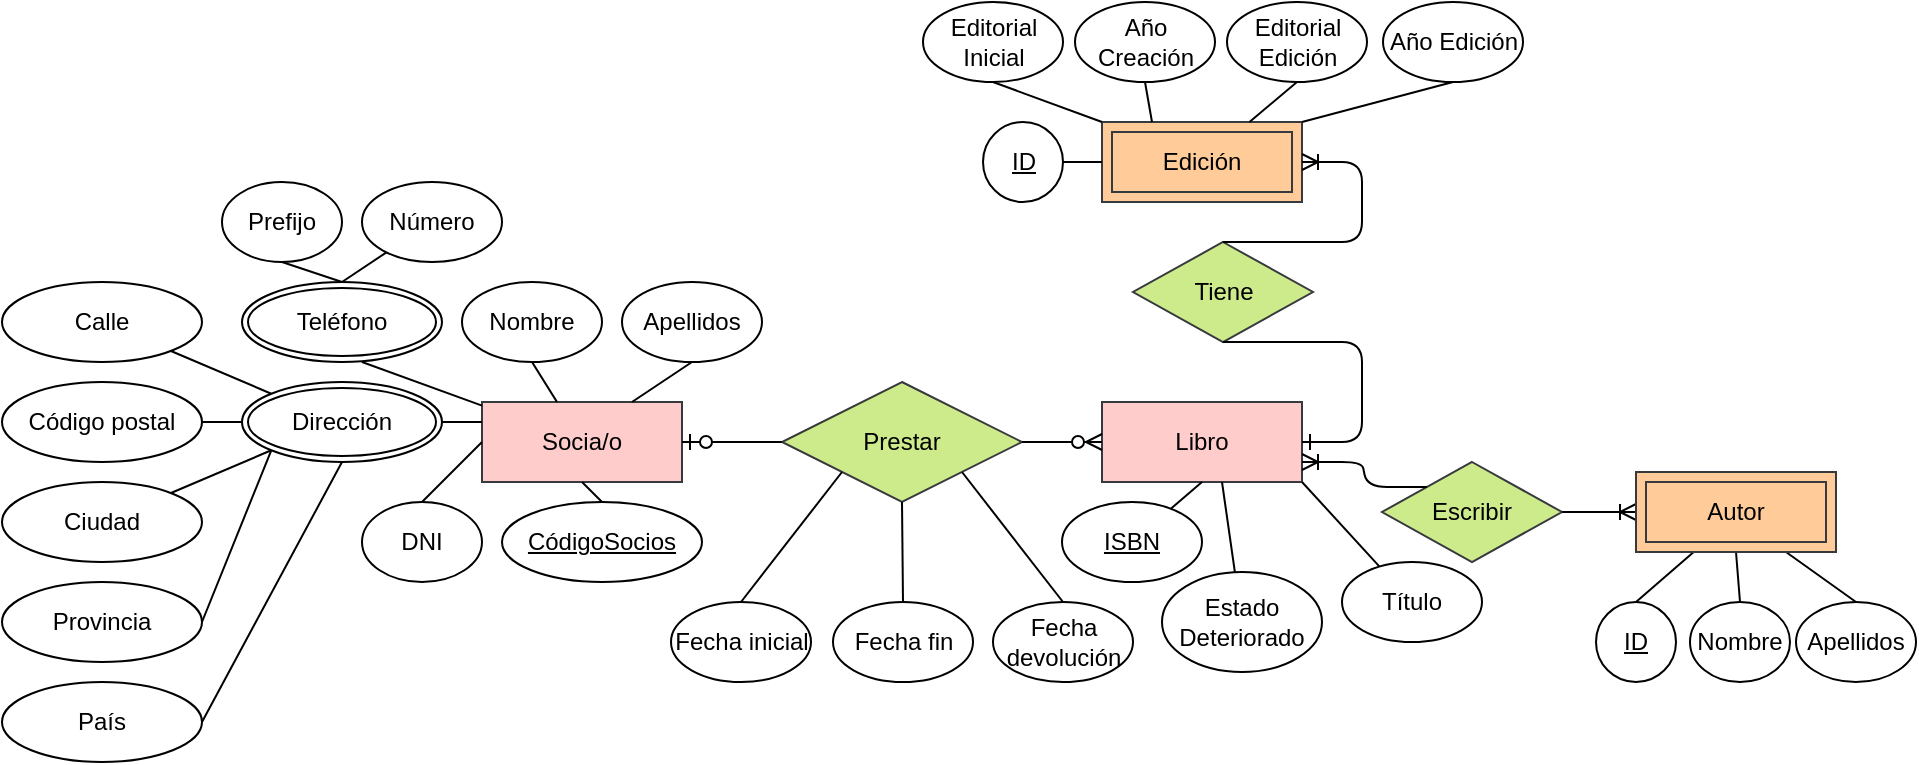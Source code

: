 <mxfile version="14.7.0" type="device"><diagram id="PkjoIu-fg4gfx64smaWJ" name="Page-1"><mxGraphModel dx="786" dy="365" grid="1" gridSize="10" guides="1" tooltips="1" connect="1" arrows="1" fold="1" page="1" pageScale="1" pageWidth="827" pageHeight="1169" math="0" shadow="0"><root><mxCell id="0"/><mxCell id="1" parent="0"/><mxCell id="cCmnmLt3aLhXC3DxUWEb-1" value="Socia/o" style="whiteSpace=wrap;html=1;align=center;fillColor=#ffcccc;strokeColor=#36393d;" vertex="1" parent="1"><mxGeometry x="270" y="230" width="100" height="40" as="geometry"/></mxCell><mxCell id="cCmnmLt3aLhXC3DxUWEb-2" value="CódigoSocios" style="ellipse;whiteSpace=wrap;html=1;align=center;fontStyle=4;" vertex="1" parent="1"><mxGeometry x="280" y="280" width="100" height="40" as="geometry"/></mxCell><mxCell id="cCmnmLt3aLhXC3DxUWEb-3" value="DNI" style="ellipse;whiteSpace=wrap;html=1;align=center;" vertex="1" parent="1"><mxGeometry x="210" y="280" width="60" height="40" as="geometry"/></mxCell><mxCell id="cCmnmLt3aLhXC3DxUWEb-6" value="Nombre" style="ellipse;whiteSpace=wrap;html=1;align=center;" vertex="1" parent="1"><mxGeometry x="260" y="170" width="70" height="40" as="geometry"/></mxCell><mxCell id="cCmnmLt3aLhXC3DxUWEb-7" value="Apellidos" style="ellipse;whiteSpace=wrap;html=1;align=center;" vertex="1" parent="1"><mxGeometry x="340" y="170" width="70" height="40" as="geometry"/></mxCell><mxCell id="cCmnmLt3aLhXC3DxUWEb-8" value="Dirección" style="ellipse;shape=doubleEllipse;margin=3;whiteSpace=wrap;html=1;align=center;" vertex="1" parent="1"><mxGeometry x="150" y="220" width="100" height="40" as="geometry"/></mxCell><mxCell id="cCmnmLt3aLhXC3DxUWEb-9" value="Teléfono" style="ellipse;shape=doubleEllipse;margin=3;whiteSpace=wrap;html=1;align=center;" vertex="1" parent="1"><mxGeometry x="150" y="170" width="100" height="40" as="geometry"/></mxCell><mxCell id="cCmnmLt3aLhXC3DxUWEb-11" value="Calle" style="ellipse;whiteSpace=wrap;html=1;align=center;" vertex="1" parent="1"><mxGeometry x="30" y="170" width="100" height="40" as="geometry"/></mxCell><mxCell id="cCmnmLt3aLhXC3DxUWEb-12" value="Código postal" style="ellipse;whiteSpace=wrap;html=1;align=center;" vertex="1" parent="1"><mxGeometry x="30" y="220" width="100" height="40" as="geometry"/></mxCell><mxCell id="cCmnmLt3aLhXC3DxUWEb-13" value="Ciudad" style="ellipse;whiteSpace=wrap;html=1;align=center;" vertex="1" parent="1"><mxGeometry x="30" y="270" width="100" height="40" as="geometry"/></mxCell><mxCell id="cCmnmLt3aLhXC3DxUWEb-14" value="Provincia" style="ellipse;whiteSpace=wrap;html=1;align=center;" vertex="1" parent="1"><mxGeometry x="30" y="320" width="100" height="40" as="geometry"/></mxCell><mxCell id="cCmnmLt3aLhXC3DxUWEb-15" value="País" style="ellipse;whiteSpace=wrap;html=1;align=center;" vertex="1" parent="1"><mxGeometry x="30" y="370" width="100" height="40" as="geometry"/></mxCell><mxCell id="cCmnmLt3aLhXC3DxUWEb-16" value="Número" style="ellipse;whiteSpace=wrap;html=1;align=center;" vertex="1" parent="1"><mxGeometry x="210" y="120" width="70" height="40" as="geometry"/></mxCell><mxCell id="cCmnmLt3aLhXC3DxUWEb-17" value="Prefijo" style="ellipse;whiteSpace=wrap;html=1;align=center;" vertex="1" parent="1"><mxGeometry x="140" y="120" width="60" height="40" as="geometry"/></mxCell><mxCell id="cCmnmLt3aLhXC3DxUWEb-19" value="" style="endArrow=none;html=1;rounded=0;entryX=0.5;entryY=0;entryDx=0;entryDy=0;exitX=0.5;exitY=1;exitDx=0;exitDy=0;" edge="1" parent="1" source="cCmnmLt3aLhXC3DxUWEb-1" target="cCmnmLt3aLhXC3DxUWEb-2"><mxGeometry relative="1" as="geometry"><mxPoint x="210" y="260" as="sourcePoint"/><mxPoint x="370" y="260" as="targetPoint"/></mxGeometry></mxCell><mxCell id="cCmnmLt3aLhXC3DxUWEb-20" value="" style="endArrow=none;html=1;rounded=0;exitX=0.5;exitY=0;exitDx=0;exitDy=0;entryX=0;entryY=0.5;entryDx=0;entryDy=0;" edge="1" parent="1" source="cCmnmLt3aLhXC3DxUWEb-3" target="cCmnmLt3aLhXC3DxUWEb-1"><mxGeometry relative="1" as="geometry"><mxPoint x="210" y="260" as="sourcePoint"/><mxPoint x="370" y="260" as="targetPoint"/></mxGeometry></mxCell><mxCell id="cCmnmLt3aLhXC3DxUWEb-21" value="" style="endArrow=none;html=1;rounded=0;exitX=0;exitY=0.25;exitDx=0;exitDy=0;" edge="1" parent="1" source="cCmnmLt3aLhXC3DxUWEb-1" target="cCmnmLt3aLhXC3DxUWEb-8"><mxGeometry relative="1" as="geometry"><mxPoint x="250" y="290" as="sourcePoint"/><mxPoint x="280" y="260" as="targetPoint"/></mxGeometry></mxCell><mxCell id="cCmnmLt3aLhXC3DxUWEb-22" value="" style="endArrow=none;html=1;rounded=0;entryX=0;entryY=0;entryDx=0;entryDy=0;" edge="1" parent="1" source="cCmnmLt3aLhXC3DxUWEb-11" target="cCmnmLt3aLhXC3DxUWEb-8"><mxGeometry relative="1" as="geometry"><mxPoint x="260" y="300" as="sourcePoint"/><mxPoint x="290" y="270" as="targetPoint"/></mxGeometry></mxCell><mxCell id="cCmnmLt3aLhXC3DxUWEb-23" value="" style="endArrow=none;html=1;rounded=0;entryX=1;entryY=0.5;entryDx=0;entryDy=0;" edge="1" parent="1" source="cCmnmLt3aLhXC3DxUWEb-8" target="cCmnmLt3aLhXC3DxUWEb-12"><mxGeometry relative="1" as="geometry"><mxPoint x="270" y="310" as="sourcePoint"/><mxPoint x="300" y="280" as="targetPoint"/></mxGeometry></mxCell><mxCell id="cCmnmLt3aLhXC3DxUWEb-24" value="" style="endArrow=none;html=1;rounded=0;entryX=0;entryY=1;entryDx=0;entryDy=0;" edge="1" parent="1" source="cCmnmLt3aLhXC3DxUWEb-13" target="cCmnmLt3aLhXC3DxUWEb-8"><mxGeometry relative="1" as="geometry"><mxPoint x="280" y="320" as="sourcePoint"/><mxPoint x="310" y="290" as="targetPoint"/></mxGeometry></mxCell><mxCell id="cCmnmLt3aLhXC3DxUWEb-25" value="" style="endArrow=none;html=1;rounded=0;exitX=1;exitY=0.5;exitDx=0;exitDy=0;entryX=0;entryY=1;entryDx=0;entryDy=0;" edge="1" parent="1" source="cCmnmLt3aLhXC3DxUWEb-14" target="cCmnmLt3aLhXC3DxUWEb-8"><mxGeometry relative="1" as="geometry"><mxPoint x="124.627" y="285.572" as="sourcePoint"/><mxPoint x="170" y="264" as="targetPoint"/></mxGeometry></mxCell><mxCell id="cCmnmLt3aLhXC3DxUWEb-26" value="" style="endArrow=none;html=1;rounded=0;entryX=0.5;entryY=1;entryDx=0;entryDy=0;exitX=1;exitY=0.5;exitDx=0;exitDy=0;" edge="1" parent="1" source="cCmnmLt3aLhXC3DxUWEb-15" target="cCmnmLt3aLhXC3DxUWEb-8"><mxGeometry relative="1" as="geometry"><mxPoint x="134.627" y="295.572" as="sourcePoint"/><mxPoint x="184.645" y="274.142" as="targetPoint"/></mxGeometry></mxCell><mxCell id="cCmnmLt3aLhXC3DxUWEb-27" value="" style="endArrow=none;html=1;rounded=0;" edge="1" parent="1" source="cCmnmLt3aLhXC3DxUWEb-1"><mxGeometry relative="1" as="geometry"><mxPoint x="144.627" y="305.572" as="sourcePoint"/><mxPoint x="210" y="210" as="targetPoint"/></mxGeometry></mxCell><mxCell id="cCmnmLt3aLhXC3DxUWEb-28" value="" style="endArrow=none;html=1;rounded=0;entryX=0.5;entryY=1;entryDx=0;entryDy=0;exitX=0.5;exitY=0;exitDx=0;exitDy=0;" edge="1" parent="1" source="cCmnmLt3aLhXC3DxUWEb-9" target="cCmnmLt3aLhXC3DxUWEb-17"><mxGeometry relative="1" as="geometry"><mxPoint x="154.627" y="315.572" as="sourcePoint"/><mxPoint x="204.645" y="294.142" as="targetPoint"/></mxGeometry></mxCell><mxCell id="cCmnmLt3aLhXC3DxUWEb-29" value="" style="endArrow=none;html=1;rounded=0;exitX=0.5;exitY=0;exitDx=0;exitDy=0;" edge="1" parent="1" source="cCmnmLt3aLhXC3DxUWEb-9" target="cCmnmLt3aLhXC3DxUWEb-16"><mxGeometry relative="1" as="geometry"><mxPoint x="164.627" y="325.572" as="sourcePoint"/><mxPoint x="214.645" y="304.142" as="targetPoint"/></mxGeometry></mxCell><mxCell id="cCmnmLt3aLhXC3DxUWEb-30" value="" style="endArrow=none;html=1;rounded=0;exitX=0.5;exitY=1;exitDx=0;exitDy=0;" edge="1" parent="1" source="cCmnmLt3aLhXC3DxUWEb-6" target="cCmnmLt3aLhXC3DxUWEb-1"><mxGeometry relative="1" as="geometry"><mxPoint x="174.627" y="335.572" as="sourcePoint"/><mxPoint x="224.645" y="314.142" as="targetPoint"/></mxGeometry></mxCell><mxCell id="cCmnmLt3aLhXC3DxUWEb-31" value="" style="endArrow=none;html=1;rounded=0;entryX=0.5;entryY=1;entryDx=0;entryDy=0;exitX=0.75;exitY=0;exitDx=0;exitDy=0;" edge="1" parent="1" source="cCmnmLt3aLhXC3DxUWEb-1" target="cCmnmLt3aLhXC3DxUWEb-7"><mxGeometry relative="1" as="geometry"><mxPoint x="184.627" y="345.572" as="sourcePoint"/><mxPoint x="234.645" y="324.142" as="targetPoint"/></mxGeometry></mxCell><mxCell id="cCmnmLt3aLhXC3DxUWEb-32" value="Libro" style="whiteSpace=wrap;html=1;align=center;fillColor=#ffcccc;strokeColor=#36393d;" vertex="1" parent="1"><mxGeometry x="580" y="230" width="100" height="40" as="geometry"/></mxCell><mxCell id="cCmnmLt3aLhXC3DxUWEb-33" value="Prestar" style="shape=rhombus;perimeter=rhombusPerimeter;whiteSpace=wrap;html=1;align=center;fillColor=#cdeb8b;strokeColor=#36393d;" vertex="1" parent="1"><mxGeometry x="420" y="220" width="120" height="60" as="geometry"/></mxCell><mxCell id="cCmnmLt3aLhXC3DxUWEb-34" value="" style="edgeStyle=entityRelationEdgeStyle;fontSize=12;html=1;endArrow=ERzeroToOne;endFill=1;exitX=0;exitY=0.5;exitDx=0;exitDy=0;entryX=1;entryY=0.5;entryDx=0;entryDy=0;" edge="1" parent="1" source="cCmnmLt3aLhXC3DxUWEb-33" target="cCmnmLt3aLhXC3DxUWEb-1"><mxGeometry width="100" height="100" relative="1" as="geometry"><mxPoint x="260" y="330" as="sourcePoint"/><mxPoint x="360" y="230" as="targetPoint"/></mxGeometry></mxCell><mxCell id="cCmnmLt3aLhXC3DxUWEb-35" value="" style="edgeStyle=entityRelationEdgeStyle;fontSize=12;html=1;endArrow=ERzeroToMany;endFill=1;exitX=1;exitY=0.5;exitDx=0;exitDy=0;" edge="1" parent="1" source="cCmnmLt3aLhXC3DxUWEb-33"><mxGeometry width="100" height="100" relative="1" as="geometry"><mxPoint x="530" y="350" as="sourcePoint"/><mxPoint x="580" y="250" as="targetPoint"/></mxGeometry></mxCell><mxCell id="cCmnmLt3aLhXC3DxUWEb-36" value="Título" style="ellipse;whiteSpace=wrap;html=1;align=center;" vertex="1" parent="1"><mxGeometry x="700" y="310" width="70" height="40" as="geometry"/></mxCell><mxCell id="cCmnmLt3aLhXC3DxUWEb-37" value="Editorial&lt;br&gt;Inicial" style="ellipse;whiteSpace=wrap;html=1;align=center;" vertex="1" parent="1"><mxGeometry x="490.5" y="30" width="70" height="40" as="geometry"/></mxCell><mxCell id="cCmnmLt3aLhXC3DxUWEb-38" value="Año Creación" style="ellipse;whiteSpace=wrap;html=1;align=center;" vertex="1" parent="1"><mxGeometry x="566.5" y="30" width="70" height="40" as="geometry"/></mxCell><mxCell id="cCmnmLt3aLhXC3DxUWEb-39" value="Año Edición" style="ellipse;whiteSpace=wrap;html=1;align=center;" vertex="1" parent="1"><mxGeometry x="720.5" y="30" width="70" height="40" as="geometry"/></mxCell><mxCell id="cCmnmLt3aLhXC3DxUWEb-40" value="Editorial Edición" style="ellipse;whiteSpace=wrap;html=1;align=center;" vertex="1" parent="1"><mxGeometry x="642.5" y="30" width="70" height="40" as="geometry"/></mxCell><mxCell id="cCmnmLt3aLhXC3DxUWEb-41" value="ISBN" style="ellipse;whiteSpace=wrap;html=1;align=center;fontStyle=4;" vertex="1" parent="1"><mxGeometry x="560" y="280" width="70" height="40" as="geometry"/></mxCell><mxCell id="cCmnmLt3aLhXC3DxUWEb-43" value="Estado Deteriorado" style="ellipse;whiteSpace=wrap;html=1;align=center;" vertex="1" parent="1"><mxGeometry x="610" y="315" width="80" height="50" as="geometry"/></mxCell><mxCell id="cCmnmLt3aLhXC3DxUWEb-45" value="Fecha inicial" style="ellipse;whiteSpace=wrap;html=1;align=center;" vertex="1" parent="1"><mxGeometry x="364.5" y="330" width="70" height="40" as="geometry"/></mxCell><mxCell id="cCmnmLt3aLhXC3DxUWEb-46" value="Fecha fin" style="ellipse;whiteSpace=wrap;html=1;align=center;" vertex="1" parent="1"><mxGeometry x="445.5" y="330" width="70" height="40" as="geometry"/></mxCell><mxCell id="cCmnmLt3aLhXC3DxUWEb-47" value="Fecha devolución" style="ellipse;whiteSpace=wrap;html=1;align=center;" vertex="1" parent="1"><mxGeometry x="525.5" y="330" width="70" height="40" as="geometry"/></mxCell><mxCell id="cCmnmLt3aLhXC3DxUWEb-49" value="" style="endArrow=none;html=1;rounded=0;exitX=0.5;exitY=0;exitDx=0;exitDy=0;entryX=0;entryY=1;entryDx=0;entryDy=0;" edge="1" parent="1" source="cCmnmLt3aLhXC3DxUWEb-45" target="cCmnmLt3aLhXC3DxUWEb-33"><mxGeometry relative="1" as="geometry"><mxPoint x="380" y="340" as="sourcePoint"/><mxPoint x="455.251" y="324.142" as="targetPoint"/></mxGeometry></mxCell><mxCell id="cCmnmLt3aLhXC3DxUWEb-50" value="" style="endArrow=none;html=1;rounded=0;entryX=0.5;entryY=1;entryDx=0;entryDy=0;exitX=0.5;exitY=0;exitDx=0;exitDy=0;" edge="1" parent="1" source="cCmnmLt3aLhXC3DxUWEb-46" target="cCmnmLt3aLhXC3DxUWEb-33"><mxGeometry relative="1" as="geometry"><mxPoint x="365" y="250" as="sourcePoint"/><mxPoint x="480" y="330" as="targetPoint"/></mxGeometry></mxCell><mxCell id="cCmnmLt3aLhXC3DxUWEb-51" value="" style="endArrow=none;html=1;rounded=0;entryX=0.5;entryY=0;entryDx=0;entryDy=0;exitX=1;exitY=1;exitDx=0;exitDy=0;" edge="1" parent="1" source="cCmnmLt3aLhXC3DxUWEb-33" target="cCmnmLt3aLhXC3DxUWEb-47"><mxGeometry relative="1" as="geometry"><mxPoint x="504.749" y="324.142" as="sourcePoint"/><mxPoint x="405" y="240" as="targetPoint"/></mxGeometry></mxCell><mxCell id="cCmnmLt3aLhXC3DxUWEb-52" value="" style="endArrow=none;html=1;rounded=0;entryX=1;entryY=1;entryDx=0;entryDy=0;" edge="1" parent="1" source="cCmnmLt3aLhXC3DxUWEb-36" target="cCmnmLt3aLhXC3DxUWEb-32"><mxGeometry relative="1" as="geometry"><mxPoint x="430" y="280" as="sourcePoint"/><mxPoint x="590" y="280" as="targetPoint"/></mxGeometry></mxCell><mxCell id="cCmnmLt3aLhXC3DxUWEb-57" value="" style="endArrow=none;html=1;rounded=0;exitX=0.5;exitY=1;exitDx=0;exitDy=0;" edge="1" parent="1" source="cCmnmLt3aLhXC3DxUWEb-32" target="cCmnmLt3aLhXC3DxUWEb-41"><mxGeometry relative="1" as="geometry"><mxPoint x="642.365" y="267.365" as="sourcePoint"/><mxPoint x="655" y="280" as="targetPoint"/></mxGeometry></mxCell><mxCell id="cCmnmLt3aLhXC3DxUWEb-59" value="" style="endArrow=none;html=1;rounded=0;exitX=0.6;exitY=1;exitDx=0;exitDy=0;exitPerimeter=0;" edge="1" parent="1" source="cCmnmLt3aLhXC3DxUWEb-32" target="cCmnmLt3aLhXC3DxUWEb-43"><mxGeometry relative="1" as="geometry"><mxPoint x="700" y="290" as="sourcePoint"/><mxPoint x="730.251" y="305.858" as="targetPoint"/></mxGeometry></mxCell><mxCell id="cCmnmLt3aLhXC3DxUWEb-62" value="ID" style="ellipse;whiteSpace=wrap;html=1;align=center;fontStyle=4;" vertex="1" parent="1"><mxGeometry x="827" y="330" width="40" height="40" as="geometry"/></mxCell><mxCell id="cCmnmLt3aLhXC3DxUWEb-63" value="Nombre" style="ellipse;whiteSpace=wrap;html=1;align=center;" vertex="1" parent="1"><mxGeometry x="874" y="330" width="50" height="40" as="geometry"/></mxCell><mxCell id="cCmnmLt3aLhXC3DxUWEb-64" value="Apellidos" style="ellipse;whiteSpace=wrap;html=1;align=center;" vertex="1" parent="1"><mxGeometry x="927" y="330" width="60" height="40" as="geometry"/></mxCell><mxCell id="cCmnmLt3aLhXC3DxUWEb-65" value="" style="endArrow=none;html=1;rounded=0;entryX=0.5;entryY=0;entryDx=0;entryDy=0;" edge="1" parent="1" target="cCmnmLt3aLhXC3DxUWEb-62"><mxGeometry relative="1" as="geometry"><mxPoint x="877" y="304" as="sourcePoint"/><mxPoint x="527.5" y="330" as="targetPoint"/></mxGeometry></mxCell><mxCell id="cCmnmLt3aLhXC3DxUWEb-66" value="" style="endArrow=none;html=1;rounded=0;entryX=0.5;entryY=0;entryDx=0;entryDy=0;exitX=0.5;exitY=1;exitDx=0;exitDy=0;" edge="1" parent="1" source="cCmnmLt3aLhXC3DxUWEb-74" target="cCmnmLt3aLhXC3DxUWEb-63"><mxGeometry relative="1" as="geometry"><mxPoint x="887" y="320" as="sourcePoint"/><mxPoint x="647" y="457" as="targetPoint"/></mxGeometry></mxCell><mxCell id="cCmnmLt3aLhXC3DxUWEb-67" value="" style="endArrow=none;html=1;rounded=0;entryX=0.5;entryY=0;entryDx=0;entryDy=0;exitX=0.75;exitY=1;exitDx=0;exitDy=0;" edge="1" parent="1" source="cCmnmLt3aLhXC3DxUWEb-74" target="cCmnmLt3aLhXC3DxUWEb-64"><mxGeometry relative="1" as="geometry"><mxPoint x="912" y="320" as="sourcePoint"/><mxPoint x="699" y="457" as="targetPoint"/></mxGeometry></mxCell><mxCell id="cCmnmLt3aLhXC3DxUWEb-68" value="Escribir" style="shape=rhombus;perimeter=rhombusPerimeter;whiteSpace=wrap;html=1;align=center;fillColor=#cdeb8b;strokeColor=#36393d;" vertex="1" parent="1"><mxGeometry x="720" y="260" width="90" height="50" as="geometry"/></mxCell><mxCell id="cCmnmLt3aLhXC3DxUWEb-70" value="" style="edgeStyle=entityRelationEdgeStyle;fontSize=12;html=1;endArrow=ERoneToMany;exitX=0;exitY=0;exitDx=0;exitDy=0;entryX=1;entryY=0.75;entryDx=0;entryDy=0;" edge="1" parent="1" source="cCmnmLt3aLhXC3DxUWEb-68" target="cCmnmLt3aLhXC3DxUWEb-32"><mxGeometry width="100" height="100" relative="1" as="geometry"><mxPoint x="460" y="560" as="sourcePoint"/><mxPoint x="560" y="460" as="targetPoint"/></mxGeometry></mxCell><mxCell id="cCmnmLt3aLhXC3DxUWEb-71" value="" style="edgeStyle=entityRelationEdgeStyle;fontSize=12;html=1;endArrow=ERoneToMany;exitX=1;exitY=0.5;exitDx=0;exitDy=0;entryX=0;entryY=0.5;entryDx=0;entryDy=0;" edge="1" parent="1" source="cCmnmLt3aLhXC3DxUWEb-68" target="cCmnmLt3aLhXC3DxUWEb-74"><mxGeometry width="100" height="100" relative="1" as="geometry"><mxPoint x="520" y="360" as="sourcePoint"/><mxPoint x="880" y="310" as="targetPoint"/></mxGeometry></mxCell><mxCell id="cCmnmLt3aLhXC3DxUWEb-72" value="Tiene" style="shape=rhombus;perimeter=rhombusPerimeter;whiteSpace=wrap;html=1;align=center;fillColor=#cdeb8b;strokeColor=#36393d;" vertex="1" parent="1"><mxGeometry x="595.5" y="150" width="90" height="50" as="geometry"/></mxCell><mxCell id="cCmnmLt3aLhXC3DxUWEb-74" value="Autor" style="shape=ext;margin=3;double=1;whiteSpace=wrap;html=1;align=center;fillColor=#ffcc99;strokeColor=#36393d;" vertex="1" parent="1"><mxGeometry x="847" y="265" width="100" height="40" as="geometry"/></mxCell><mxCell id="cCmnmLt3aLhXC3DxUWEb-75" value="Edición" style="shape=ext;margin=3;double=1;whiteSpace=wrap;html=1;align=center;fillColor=#ffcc99;strokeColor=#36393d;" vertex="1" parent="1"><mxGeometry x="580" y="90" width="100" height="40" as="geometry"/></mxCell><mxCell id="cCmnmLt3aLhXC3DxUWEb-76" value="" style="edgeStyle=entityRelationEdgeStyle;fontSize=12;html=1;endArrow=ERoneToMany;exitX=0.5;exitY=0;exitDx=0;exitDy=0;" edge="1" parent="1" source="cCmnmLt3aLhXC3DxUWEb-72" target="cCmnmLt3aLhXC3DxUWEb-75"><mxGeometry width="100" height="100" relative="1" as="geometry"><mxPoint x="590" y="250" as="sourcePoint"/><mxPoint x="680" y="125" as="targetPoint"/></mxGeometry></mxCell><mxCell id="cCmnmLt3aLhXC3DxUWEb-78" value="" style="edgeStyle=entityRelationEdgeStyle;fontSize=12;html=1;endArrow=ERone;endFill=1;exitX=0.5;exitY=1;exitDx=0;exitDy=0;" edge="1" parent="1" source="cCmnmLt3aLhXC3DxUWEb-72" target="cCmnmLt3aLhXC3DxUWEb-32"><mxGeometry width="100" height="100" relative="1" as="geometry"><mxPoint x="630" y="220" as="sourcePoint"/><mxPoint x="700" y="210" as="targetPoint"/></mxGeometry></mxCell><mxCell id="cCmnmLt3aLhXC3DxUWEb-79" value="" style="endArrow=none;html=1;rounded=0;entryX=1;entryY=0;entryDx=0;entryDy=0;exitX=0.5;exitY=1;exitDx=0;exitDy=0;" edge="1" parent="1" source="cCmnmLt3aLhXC3DxUWEb-39" target="cCmnmLt3aLhXC3DxUWEb-75"><mxGeometry relative="1" as="geometry"><mxPoint x="728.76" y="322.283" as="sourcePoint"/><mxPoint x="690" y="280" as="targetPoint"/></mxGeometry></mxCell><mxCell id="cCmnmLt3aLhXC3DxUWEb-80" value="" style="endArrow=none;html=1;rounded=0;exitX=0.5;exitY=1;exitDx=0;exitDy=0;" edge="1" parent="1" source="cCmnmLt3aLhXC3DxUWEb-40" target="cCmnmLt3aLhXC3DxUWEb-75"><mxGeometry relative="1" as="geometry"><mxPoint x="765.5" y="80" as="sourcePoint"/><mxPoint x="690" y="100" as="targetPoint"/></mxGeometry></mxCell><mxCell id="cCmnmLt3aLhXC3DxUWEb-81" value="" style="endArrow=none;html=1;rounded=0;entryX=0.25;entryY=0;entryDx=0;entryDy=0;exitX=0.5;exitY=1;exitDx=0;exitDy=0;" edge="1" parent="1" source="cCmnmLt3aLhXC3DxUWEb-38" target="cCmnmLt3aLhXC3DxUWEb-75"><mxGeometry relative="1" as="geometry"><mxPoint x="775.5" y="90" as="sourcePoint"/><mxPoint x="700" y="110" as="targetPoint"/></mxGeometry></mxCell><mxCell id="cCmnmLt3aLhXC3DxUWEb-82" value="" style="endArrow=none;html=1;rounded=0;exitX=0.5;exitY=1;exitDx=0;exitDy=0;" edge="1" parent="1" source="cCmnmLt3aLhXC3DxUWEb-37"><mxGeometry relative="1" as="geometry"><mxPoint x="611.5" y="80" as="sourcePoint"/><mxPoint x="580" y="90" as="targetPoint"/></mxGeometry></mxCell><mxCell id="cCmnmLt3aLhXC3DxUWEb-83" value="ID" style="ellipse;whiteSpace=wrap;html=1;align=center;fontStyle=4;" vertex="1" parent="1"><mxGeometry x="520.5" y="90" width="40" height="40" as="geometry"/></mxCell><mxCell id="cCmnmLt3aLhXC3DxUWEb-84" value="" style="endArrow=none;html=1;rounded=0;exitX=1;exitY=0.5;exitDx=0;exitDy=0;entryX=0;entryY=0.5;entryDx=0;entryDy=0;" edge="1" parent="1" source="cCmnmLt3aLhXC3DxUWEb-83" target="cCmnmLt3aLhXC3DxUWEb-75"><mxGeometry relative="1" as="geometry"><mxPoint x="535.5" y="80" as="sourcePoint"/><mxPoint x="590" y="100" as="targetPoint"/></mxGeometry></mxCell></root></mxGraphModel></diagram></mxfile>